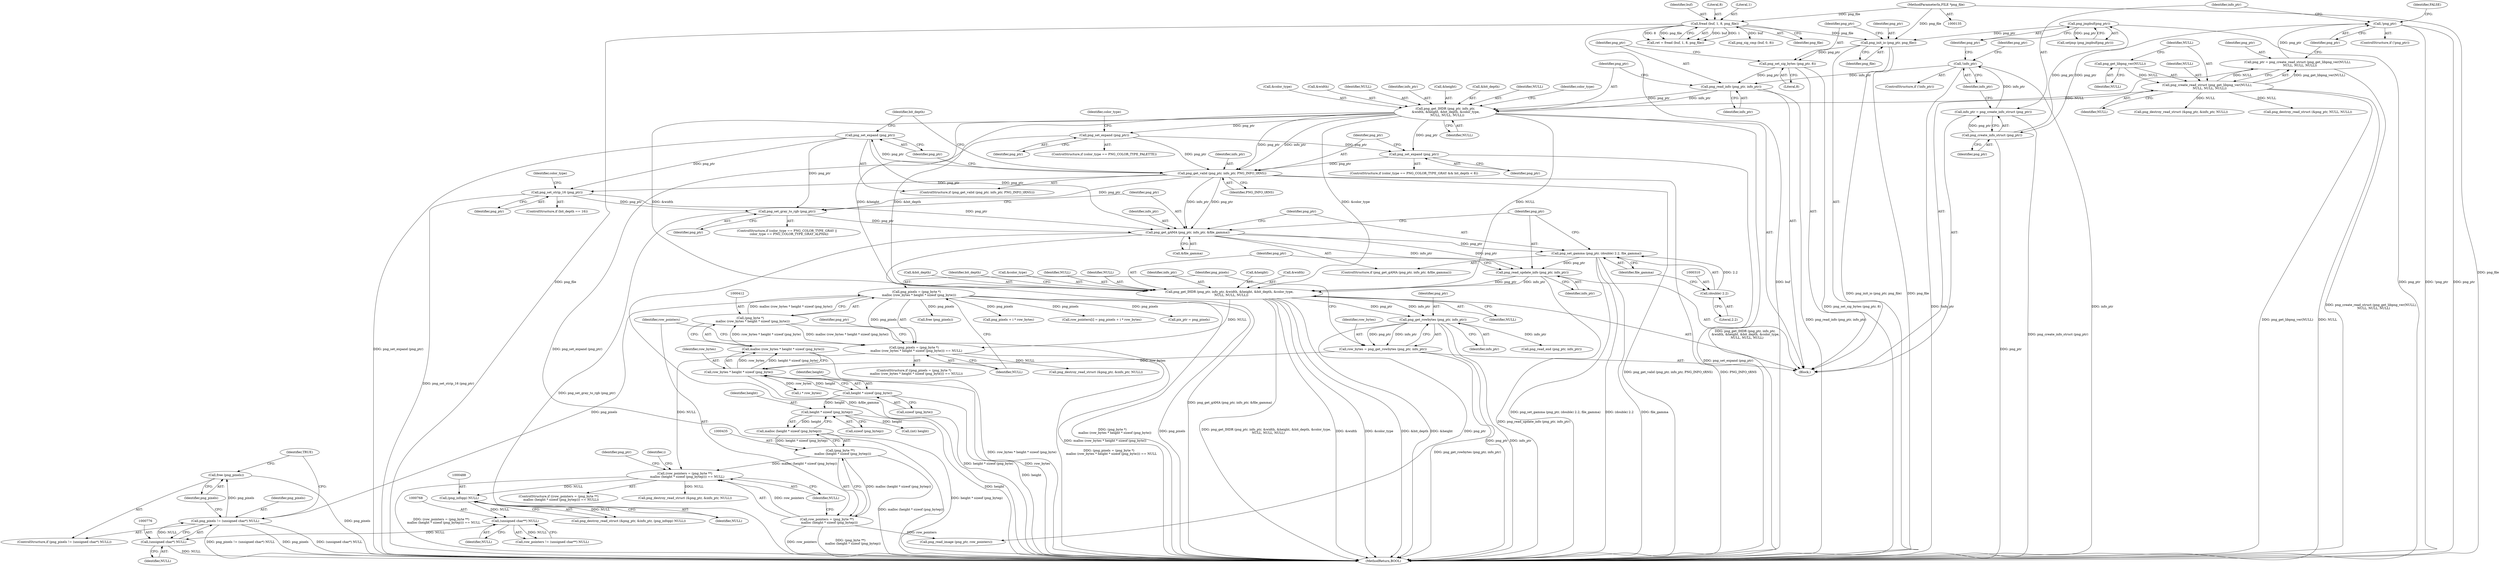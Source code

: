 digraph "0_Android_9d4853418ab2f754c2b63e091c29c5529b8b86ca_157@API" {
"1000778" [label="(Call,free (png_pixels))"];
"1000773" [label="(Call,png_pixels != (unsigned char*) NULL)"];
"1000409" [label="(Call,png_pixels = (png_byte *)\n     malloc (row_bytes * height * sizeof (png_byte)))"];
"1000411" [label="(Call,(png_byte *)\n     malloc (row_bytes * height * sizeof (png_byte)))"];
"1000413" [label="(Call,malloc (row_bytes * height * sizeof (png_byte)))"];
"1000414" [label="(Call,row_bytes * height * sizeof (png_byte))"];
"1000402" [label="(Call,row_bytes = png_get_rowbytes (png_ptr, info_ptr))"];
"1000404" [label="(Call,png_get_rowbytes (png_ptr, info_ptr))"];
"1000316" [label="(Call,png_get_IHDR (png_ptr, info_ptr, &width, &height, &bit_depth, &color_type,\n    NULL, NULL, NULL))"];
"1000313" [label="(Call,png_read_update_info (png_ptr, info_ptr))"];
"1000302" [label="(Call,png_get_gAMA (png_ptr, info_ptr, &file_gamma))"];
"1000283" [label="(Call,png_set_expand (png_ptr))"];
"1000279" [label="(Call,png_get_valid (png_ptr, info_ptr, PNG_INFO_tRNS))"];
"1000266" [label="(Call,png_set_expand (png_ptr))"];
"1000248" [label="(Call,png_get_IHDR (png_ptr, info_ptr,\n &width, &height, &bit_depth, &color_type,\n    NULL, NULL, NULL))"];
"1000245" [label="(Call,png_read_info (png_ptr, info_ptr))"];
"1000242" [label="(Call,png_set_sig_bytes (png_ptr, 8))"];
"1000239" [label="(Call,png_init_io (png_ptr, png_file))"];
"1000228" [label="(Call,png_jmpbuf(png_ptr))"];
"1000213" [label="(Call,png_create_info_struct (png_ptr))"];
"1000207" [label="(Call,!png_ptr)"];
"1000198" [label="(Call,png_ptr = png_create_read_struct (png_get_libpng_ver(NULL),\n     NULL, NULL, NULL))"];
"1000200" [label="(Call,png_create_read_struct (png_get_libpng_ver(NULL),\n     NULL, NULL, NULL))"];
"1000201" [label="(Call,png_get_libpng_ver(NULL))"];
"1000177" [label="(Call,fread (buf, 1, 8, png_file))"];
"1000136" [label="(MethodParameterIn,FILE *png_file)"];
"1000216" [label="(Call,!info_ptr)"];
"1000211" [label="(Call,info_ptr = png_create_info_struct (png_ptr))"];
"1000276" [label="(Call,png_set_expand (png_ptr))"];
"1000299" [label="(Call,png_set_gray_to_rgb (png_ptr))"];
"1000289" [label="(Call,png_set_strip_16 (png_ptr))"];
"1000307" [label="(Call,png_set_gamma (png_ptr, (double) 2.2, file_gamma))"];
"1000309" [label="(Call,(double) 2.2)"];
"1000416" [label="(Call,height * sizeof (png_byte))"];
"1000775" [label="(Call,(unsigned char*) NULL)"];
"1000767" [label="(Call,(unsigned char**) NULL)"];
"1000487" [label="(Call,(png_infopp) NULL)"];
"1000431" [label="(Call,(row_pointers = (png_byte **)\n     malloc (height * sizeof (png_bytep))) == NULL)"];
"1000432" [label="(Call,row_pointers = (png_byte **)\n     malloc (height * sizeof (png_bytep)))"];
"1000434" [label="(Call,(png_byte **)\n     malloc (height * sizeof (png_bytep)))"];
"1000436" [label="(Call,malloc (height * sizeof (png_bytep)))"];
"1000437" [label="(Call,height * sizeof (png_bytep))"];
"1000408" [label="(Call,(png_pixels = (png_byte *)\n     malloc (row_bytes * height * sizeof (png_byte))) == NULL)"];
"1000249" [label="(Identifier,png_ptr)"];
"1000482" [label="(Call,png_destroy_read_struct (&png_ptr, &info_ptr, (png_infopp) NULL))"];
"1000308" [label="(Identifier,png_ptr)"];
"1000199" [label="(Identifier,png_ptr)"];
"1000243" [label="(Identifier,png_ptr)"];
"1000402" [label="(Call,row_bytes = png_get_rowbytes (png_ptr, info_ptr))"];
"1000180" [label="(Literal,8)"];
"1000449" [label="(Call,free (png_pixels))"];
"1000207" [label="(Call,!png_ptr)"];
"1000304" [label="(Identifier,info_ptr)"];
"1000487" [label="(Call,(png_infopp) NULL)"];
"1000175" [label="(Call,ret = fread (buf, 1, 8, png_file))"];
"1000313" [label="(Call,png_read_update_info (png_ptr, info_ptr))"];
"1000415" [label="(Identifier,row_bytes)"];
"1000403" [label="(Identifier,row_bytes)"];
"1000271" [label="(Identifier,color_type)"];
"1000436" [label="(Call,malloc (height * sizeof (png_bytep)))"];
"1000314" [label="(Identifier,png_ptr)"];
"1000309" [label="(Call,(double) 2.2)"];
"1000290" [label="(Identifier,png_ptr)"];
"1000285" [label="(ControlStructure,if (bit_depth == 16))"];
"1000433" [label="(Identifier,row_pointers)"];
"1000307" [label="(Call,png_set_gamma (png_ptr, (double) 2.2, file_gamma))"];
"1000206" [label="(ControlStructure,if (!png_ptr))"];
"1000479" [label="(Call,png_read_end (png_ptr, info_ptr))"];
"1000418" [label="(Call,sizeof (png_byte))"];
"1000437" [label="(Call,height * sizeof (png_bytep))"];
"1000277" [label="(Identifier,png_ptr)"];
"1000204" [label="(Identifier,NULL)"];
"1000302" [label="(Call,png_get_gAMA (png_ptr, info_ptr, &file_gamma))"];
"1000405" [label="(Identifier,png_ptr)"];
"1000179" [label="(Literal,1)"];
"1000136" [label="(MethodParameterIn,FILE *png_file)"];
"1000266" [label="(Call,png_set_expand (png_ptr))"];
"1000212" [label="(Identifier,info_ptr)"];
"1000205" [label="(Identifier,NULL)"];
"1000413" [label="(Call,malloc (row_bytes * height * sizeof (png_byte)))"];
"1000253" [label="(Call,&height)"];
"1000311" [label="(Literal,2.2)"];
"1000178" [label="(Identifier,buf)"];
"1000769" [label="(Identifier,NULL)"];
"1000319" [label="(Call,&width)"];
"1000255" [label="(Call,&bit_depth)"];
"1000422" [label="(Call,png_destroy_read_struct (&png_ptr, &info_ptr, NULL))"];
"1000323" [label="(Call,&bit_depth)"];
"1000774" [label="(Identifier,png_pixels)"];
"1000432" [label="(Call,row_pointers = (png_byte **)\n     malloc (height * sizeof (png_bytep)))"];
"1000434" [label="(Call,(png_byte **)\n     malloc (height * sizeof (png_bytep)))"];
"1000227" [label="(Call,setjmp (png_jmpbuf(png_ptr)))"];
"1000200" [label="(Call,png_create_read_struct (png_get_libpng_ver(NULL),\n     NULL, NULL, NULL))"];
"1000216" [label="(Call,!info_ptr)"];
"1000246" [label="(Identifier,png_ptr)"];
"1000231" [label="(Call,png_destroy_read_struct (&png_ptr, &info_ptr, NULL))"];
"1000259" [label="(Identifier,NULL)"];
"1000217" [label="(Identifier,info_ptr)"];
"1000280" [label="(Identifier,png_ptr)"];
"1000772" [label="(ControlStructure,if (png_pixels != (unsigned char*) NULL))"];
"1000201" [label="(Call,png_get_libpng_ver(NULL))"];
"1000329" [label="(Identifier,NULL)"];
"1000430" [label="(ControlStructure,if ((row_pointers = (png_byte **)\n     malloc (height * sizeof (png_bytep))) == NULL))"];
"1000438" [label="(Identifier,height)"];
"1000765" [label="(Call,row_pointers != (unsigned char**) NULL)"];
"1000417" [label="(Identifier,height)"];
"1000268" [label="(ControlStructure,if (color_type == PNG_COLOR_TYPE_GRAY && bit_depth < 8))"];
"1000312" [label="(Identifier,file_gamma)"];
"1000778" [label="(Call,free (png_pixels))"];
"1000767" [label="(Call,(unsigned char**) NULL)"];
"1000439" [label="(Call,sizeof (png_bytep))"];
"1000443" [label="(Call,png_destroy_read_struct (&png_ptr, &info_ptr, NULL))"];
"1000279" [label="(Call,png_get_valid (png_ptr, info_ptr, PNG_INFO_tRNS))"];
"1000244" [label="(Literal,8)"];
"1000777" [label="(Identifier,NULL)"];
"1000332" [label="(Identifier,bit_depth)"];
"1000315" [label="(Identifier,info_ptr)"];
"1000299" [label="(Call,png_set_gray_to_rgb (png_ptr))"];
"1000221" [label="(Identifier,png_ptr)"];
"1000264" [label="(Identifier,color_type)"];
"1000325" [label="(Call,&color_type)"];
"1000240" [label="(Identifier,png_ptr)"];
"1000141" [label="(Block,)"];
"1000328" [label="(Identifier,NULL)"];
"1000276" [label="(Call,png_set_expand (png_ptr))"];
"1000300" [label="(Identifier,png_ptr)"];
"1000431" [label="(Call,(row_pointers = (png_byte **)\n     malloc (height * sizeof (png_bytep))) == NULL)"];
"1000407" [label="(ControlStructure,if ((png_pixels = (png_byte *)\n     malloc (row_bytes * height * sizeof (png_byte))) == NULL))"];
"1000190" [label="(Call,png_sig_cmp (buf, 0, 8))"];
"1000411" [label="(Call,(png_byte *)\n     malloc (row_bytes * height * sizeof (png_byte)))"];
"1000408" [label="(Call,(png_pixels = (png_byte *)\n     malloc (row_bytes * height * sizeof (png_byte))) == NULL)"];
"1000208" [label="(Identifier,png_ptr)"];
"1000257" [label="(Call,&color_type)"];
"1000211" [label="(Call,info_ptr = png_create_info_struct (png_ptr))"];
"1000779" [label="(Identifier,png_pixels)"];
"1000406" [label="(Identifier,info_ptr)"];
"1000241" [label="(Identifier,png_file)"];
"1000489" [label="(Identifier,NULL)"];
"1000294" [label="(Identifier,color_type)"];
"1000198" [label="(Call,png_ptr = png_create_read_struct (png_get_libpng_ver(NULL),\n     NULL, NULL, NULL))"];
"1000239" [label="(Call,png_init_io (png_ptr, png_file))"];
"1000210" [label="(Identifier,FALSE)"];
"1000317" [label="(Identifier,png_ptr)"];
"1000214" [label="(Identifier,png_ptr)"];
"1000203" [label="(Identifier,NULL)"];
"1000177" [label="(Call,fread (buf, 1, 8, png_file))"];
"1000316" [label="(Call,png_get_IHDR (png_ptr, info_ptr, &width, &height, &bit_depth, &color_type,\n    NULL, NULL, NULL))"];
"1000462" [label="(Call,(int) height)"];
"1000202" [label="(Identifier,NULL)"];
"1000248" [label="(Call,png_get_IHDR (png_ptr, info_ptr,\n &width, &height, &bit_depth, &color_type,\n    NULL, NULL, NULL))"];
"1000305" [label="(Call,&file_gamma)"];
"1000420" [label="(Identifier,NULL)"];
"1000327" [label="(Identifier,NULL)"];
"1000773" [label="(Call,png_pixels != (unsigned char*) NULL)"];
"1000781" [label="(Identifier,TRUE)"];
"1000471" [label="(Call,png_pixels + i * row_bytes)"];
"1000283" [label="(Call,png_set_expand (png_ptr))"];
"1000247" [label="(Identifier,info_ptr)"];
"1000476" [label="(Call,png_read_image (png_ptr, row_pointers))"];
"1000219" [label="(Call,png_destroy_read_struct (&png_ptr, NULL, NULL))"];
"1000410" [label="(Identifier,png_pixels)"];
"1000267" [label="(Identifier,png_ptr)"];
"1000291" [label="(ControlStructure,if (color_type == PNG_COLOR_TYPE_GRAY ||\n    color_type == PNG_COLOR_TYPE_GRAY_ALPHA))"];
"1000775" [label="(Call,(unsigned char*) NULL)"];
"1000303" [label="(Identifier,png_ptr)"];
"1000278" [label="(ControlStructure,if (png_get_valid (png_ptr, info_ptr, PNG_INFO_tRNS)))"];
"1000242" [label="(Call,png_set_sig_bytes (png_ptr, 8))"];
"1000251" [label="(Call,&width)"];
"1000284" [label="(Identifier,png_ptr)"];
"1000213" [label="(Call,png_create_info_struct (png_ptr))"];
"1000424" [label="(Identifier,png_ptr)"];
"1000260" [label="(Identifier,NULL)"];
"1000262" [label="(ControlStructure,if (color_type == PNG_COLOR_TYPE_PALETTE))"];
"1000301" [label="(ControlStructure,if (png_get_gAMA (png_ptr, info_ptr, &file_gamma)))"];
"1000318" [label="(Identifier,info_ptr)"];
"1000281" [label="(Identifier,info_ptr)"];
"1000441" [label="(Identifier,NULL)"];
"1000282" [label="(Identifier,PNG_INFO_tRNS)"];
"1000287" [label="(Identifier,bit_depth)"];
"1000467" [label="(Call,row_pointers[i] = png_pixels + i * row_bytes)"];
"1000598" [label="(Call,pix_ptr = png_pixels)"];
"1000228" [label="(Call,png_jmpbuf(png_ptr))"];
"1000289" [label="(Call,png_set_strip_16 (png_ptr))"];
"1000445" [label="(Identifier,png_ptr)"];
"1000458" [label="(Identifier,i)"];
"1000414" [label="(Call,row_bytes * height * sizeof (png_byte))"];
"1000261" [label="(Identifier,NULL)"];
"1000404" [label="(Call,png_get_rowbytes (png_ptr, info_ptr))"];
"1000321" [label="(Call,&height)"];
"1000245" [label="(Call,png_read_info (png_ptr, info_ptr))"];
"1000181" [label="(Identifier,png_file)"];
"1000250" [label="(Identifier,info_ptr)"];
"1000782" [label="(MethodReturn,BOOL)"];
"1000416" [label="(Call,height * sizeof (png_byte))"];
"1000473" [label="(Call,i * row_bytes)"];
"1000409" [label="(Call,png_pixels = (png_byte *)\n     malloc (row_bytes * height * sizeof (png_byte)))"];
"1000215" [label="(ControlStructure,if (!info_ptr))"];
"1000229" [label="(Identifier,png_ptr)"];
"1000778" -> "1000772"  [label="AST: "];
"1000778" -> "1000779"  [label="CFG: "];
"1000779" -> "1000778"  [label="AST: "];
"1000781" -> "1000778"  [label="CFG: "];
"1000778" -> "1000782"  [label="DDG: png_pixels"];
"1000773" -> "1000778"  [label="DDG: png_pixels"];
"1000773" -> "1000772"  [label="AST: "];
"1000773" -> "1000775"  [label="CFG: "];
"1000774" -> "1000773"  [label="AST: "];
"1000775" -> "1000773"  [label="AST: "];
"1000779" -> "1000773"  [label="CFG: "];
"1000781" -> "1000773"  [label="CFG: "];
"1000773" -> "1000782"  [label="DDG: png_pixels != (unsigned char*) NULL"];
"1000773" -> "1000782"  [label="DDG: png_pixels"];
"1000773" -> "1000782"  [label="DDG: (unsigned char*) NULL"];
"1000409" -> "1000773"  [label="DDG: png_pixels"];
"1000775" -> "1000773"  [label="DDG: NULL"];
"1000409" -> "1000408"  [label="AST: "];
"1000409" -> "1000411"  [label="CFG: "];
"1000410" -> "1000409"  [label="AST: "];
"1000411" -> "1000409"  [label="AST: "];
"1000420" -> "1000409"  [label="CFG: "];
"1000409" -> "1000782"  [label="DDG: (png_byte *)\n     malloc (row_bytes * height * sizeof (png_byte))"];
"1000409" -> "1000782"  [label="DDG: png_pixels"];
"1000409" -> "1000408"  [label="DDG: png_pixels"];
"1000411" -> "1000409"  [label="DDG: malloc (row_bytes * height * sizeof (png_byte))"];
"1000409" -> "1000449"  [label="DDG: png_pixels"];
"1000409" -> "1000467"  [label="DDG: png_pixels"];
"1000409" -> "1000471"  [label="DDG: png_pixels"];
"1000409" -> "1000598"  [label="DDG: png_pixels"];
"1000411" -> "1000413"  [label="CFG: "];
"1000412" -> "1000411"  [label="AST: "];
"1000413" -> "1000411"  [label="AST: "];
"1000411" -> "1000782"  [label="DDG: malloc (row_bytes * height * sizeof (png_byte))"];
"1000411" -> "1000408"  [label="DDG: malloc (row_bytes * height * sizeof (png_byte))"];
"1000413" -> "1000411"  [label="DDG: row_bytes * height * sizeof (png_byte)"];
"1000413" -> "1000414"  [label="CFG: "];
"1000414" -> "1000413"  [label="AST: "];
"1000413" -> "1000782"  [label="DDG: row_bytes * height * sizeof (png_byte)"];
"1000414" -> "1000413"  [label="DDG: row_bytes"];
"1000414" -> "1000413"  [label="DDG: height * sizeof (png_byte)"];
"1000414" -> "1000416"  [label="CFG: "];
"1000415" -> "1000414"  [label="AST: "];
"1000416" -> "1000414"  [label="AST: "];
"1000414" -> "1000782"  [label="DDG: height * sizeof (png_byte)"];
"1000414" -> "1000782"  [label="DDG: row_bytes"];
"1000402" -> "1000414"  [label="DDG: row_bytes"];
"1000416" -> "1000414"  [label="DDG: height"];
"1000414" -> "1000473"  [label="DDG: row_bytes"];
"1000402" -> "1000141"  [label="AST: "];
"1000402" -> "1000404"  [label="CFG: "];
"1000403" -> "1000402"  [label="AST: "];
"1000404" -> "1000402"  [label="AST: "];
"1000410" -> "1000402"  [label="CFG: "];
"1000402" -> "1000782"  [label="DDG: png_get_rowbytes (png_ptr, info_ptr)"];
"1000404" -> "1000402"  [label="DDG: png_ptr"];
"1000404" -> "1000402"  [label="DDG: info_ptr"];
"1000404" -> "1000406"  [label="CFG: "];
"1000405" -> "1000404"  [label="AST: "];
"1000406" -> "1000404"  [label="AST: "];
"1000404" -> "1000782"  [label="DDG: png_ptr"];
"1000404" -> "1000782"  [label="DDG: info_ptr"];
"1000316" -> "1000404"  [label="DDG: png_ptr"];
"1000316" -> "1000404"  [label="DDG: info_ptr"];
"1000404" -> "1000476"  [label="DDG: png_ptr"];
"1000404" -> "1000479"  [label="DDG: info_ptr"];
"1000316" -> "1000141"  [label="AST: "];
"1000316" -> "1000329"  [label="CFG: "];
"1000317" -> "1000316"  [label="AST: "];
"1000318" -> "1000316"  [label="AST: "];
"1000319" -> "1000316"  [label="AST: "];
"1000321" -> "1000316"  [label="AST: "];
"1000323" -> "1000316"  [label="AST: "];
"1000325" -> "1000316"  [label="AST: "];
"1000327" -> "1000316"  [label="AST: "];
"1000328" -> "1000316"  [label="AST: "];
"1000329" -> "1000316"  [label="AST: "];
"1000332" -> "1000316"  [label="CFG: "];
"1000316" -> "1000782"  [label="DDG: png_get_IHDR (png_ptr, info_ptr, &width, &height, &bit_depth, &color_type,\n    NULL, NULL, NULL)"];
"1000316" -> "1000782"  [label="DDG: &width"];
"1000316" -> "1000782"  [label="DDG: &color_type"];
"1000316" -> "1000782"  [label="DDG: &bit_depth"];
"1000316" -> "1000782"  [label="DDG: &height"];
"1000313" -> "1000316"  [label="DDG: png_ptr"];
"1000313" -> "1000316"  [label="DDG: info_ptr"];
"1000248" -> "1000316"  [label="DDG: &width"];
"1000248" -> "1000316"  [label="DDG: &height"];
"1000248" -> "1000316"  [label="DDG: &bit_depth"];
"1000248" -> "1000316"  [label="DDG: &color_type"];
"1000248" -> "1000316"  [label="DDG: NULL"];
"1000316" -> "1000408"  [label="DDG: NULL"];
"1000313" -> "1000141"  [label="AST: "];
"1000313" -> "1000315"  [label="CFG: "];
"1000314" -> "1000313"  [label="AST: "];
"1000315" -> "1000313"  [label="AST: "];
"1000317" -> "1000313"  [label="CFG: "];
"1000313" -> "1000782"  [label="DDG: png_read_update_info (png_ptr, info_ptr)"];
"1000302" -> "1000313"  [label="DDG: png_ptr"];
"1000302" -> "1000313"  [label="DDG: info_ptr"];
"1000307" -> "1000313"  [label="DDG: png_ptr"];
"1000302" -> "1000301"  [label="AST: "];
"1000302" -> "1000305"  [label="CFG: "];
"1000303" -> "1000302"  [label="AST: "];
"1000304" -> "1000302"  [label="AST: "];
"1000305" -> "1000302"  [label="AST: "];
"1000308" -> "1000302"  [label="CFG: "];
"1000314" -> "1000302"  [label="CFG: "];
"1000302" -> "1000782"  [label="DDG: &file_gamma"];
"1000302" -> "1000782"  [label="DDG: png_get_gAMA (png_ptr, info_ptr, &file_gamma)"];
"1000283" -> "1000302"  [label="DDG: png_ptr"];
"1000299" -> "1000302"  [label="DDG: png_ptr"];
"1000289" -> "1000302"  [label="DDG: png_ptr"];
"1000279" -> "1000302"  [label="DDG: png_ptr"];
"1000279" -> "1000302"  [label="DDG: info_ptr"];
"1000302" -> "1000307"  [label="DDG: png_ptr"];
"1000283" -> "1000278"  [label="AST: "];
"1000283" -> "1000284"  [label="CFG: "];
"1000284" -> "1000283"  [label="AST: "];
"1000287" -> "1000283"  [label="CFG: "];
"1000283" -> "1000782"  [label="DDG: png_set_expand (png_ptr)"];
"1000279" -> "1000283"  [label="DDG: png_ptr"];
"1000283" -> "1000289"  [label="DDG: png_ptr"];
"1000283" -> "1000299"  [label="DDG: png_ptr"];
"1000279" -> "1000278"  [label="AST: "];
"1000279" -> "1000282"  [label="CFG: "];
"1000280" -> "1000279"  [label="AST: "];
"1000281" -> "1000279"  [label="AST: "];
"1000282" -> "1000279"  [label="AST: "];
"1000284" -> "1000279"  [label="CFG: "];
"1000287" -> "1000279"  [label="CFG: "];
"1000279" -> "1000782"  [label="DDG: PNG_INFO_tRNS"];
"1000279" -> "1000782"  [label="DDG: png_get_valid (png_ptr, info_ptr, PNG_INFO_tRNS)"];
"1000266" -> "1000279"  [label="DDG: png_ptr"];
"1000276" -> "1000279"  [label="DDG: png_ptr"];
"1000248" -> "1000279"  [label="DDG: png_ptr"];
"1000248" -> "1000279"  [label="DDG: info_ptr"];
"1000279" -> "1000289"  [label="DDG: png_ptr"];
"1000279" -> "1000299"  [label="DDG: png_ptr"];
"1000266" -> "1000262"  [label="AST: "];
"1000266" -> "1000267"  [label="CFG: "];
"1000267" -> "1000266"  [label="AST: "];
"1000271" -> "1000266"  [label="CFG: "];
"1000266" -> "1000782"  [label="DDG: png_set_expand (png_ptr)"];
"1000248" -> "1000266"  [label="DDG: png_ptr"];
"1000266" -> "1000276"  [label="DDG: png_ptr"];
"1000248" -> "1000141"  [label="AST: "];
"1000248" -> "1000261"  [label="CFG: "];
"1000249" -> "1000248"  [label="AST: "];
"1000250" -> "1000248"  [label="AST: "];
"1000251" -> "1000248"  [label="AST: "];
"1000253" -> "1000248"  [label="AST: "];
"1000255" -> "1000248"  [label="AST: "];
"1000257" -> "1000248"  [label="AST: "];
"1000259" -> "1000248"  [label="AST: "];
"1000260" -> "1000248"  [label="AST: "];
"1000261" -> "1000248"  [label="AST: "];
"1000264" -> "1000248"  [label="CFG: "];
"1000248" -> "1000782"  [label="DDG: png_get_IHDR (png_ptr, info_ptr,\n &width, &height, &bit_depth, &color_type,\n    NULL, NULL, NULL)"];
"1000245" -> "1000248"  [label="DDG: png_ptr"];
"1000245" -> "1000248"  [label="DDG: info_ptr"];
"1000200" -> "1000248"  [label="DDG: NULL"];
"1000248" -> "1000276"  [label="DDG: png_ptr"];
"1000245" -> "1000141"  [label="AST: "];
"1000245" -> "1000247"  [label="CFG: "];
"1000246" -> "1000245"  [label="AST: "];
"1000247" -> "1000245"  [label="AST: "];
"1000249" -> "1000245"  [label="CFG: "];
"1000245" -> "1000782"  [label="DDG: png_read_info (png_ptr, info_ptr)"];
"1000242" -> "1000245"  [label="DDG: png_ptr"];
"1000216" -> "1000245"  [label="DDG: info_ptr"];
"1000242" -> "1000141"  [label="AST: "];
"1000242" -> "1000244"  [label="CFG: "];
"1000243" -> "1000242"  [label="AST: "];
"1000244" -> "1000242"  [label="AST: "];
"1000246" -> "1000242"  [label="CFG: "];
"1000242" -> "1000782"  [label="DDG: png_set_sig_bytes (png_ptr, 8)"];
"1000239" -> "1000242"  [label="DDG: png_ptr"];
"1000239" -> "1000141"  [label="AST: "];
"1000239" -> "1000241"  [label="CFG: "];
"1000240" -> "1000239"  [label="AST: "];
"1000241" -> "1000239"  [label="AST: "];
"1000243" -> "1000239"  [label="CFG: "];
"1000239" -> "1000782"  [label="DDG: png_init_io (png_ptr, png_file)"];
"1000239" -> "1000782"  [label="DDG: png_file"];
"1000228" -> "1000239"  [label="DDG: png_ptr"];
"1000177" -> "1000239"  [label="DDG: png_file"];
"1000136" -> "1000239"  [label="DDG: png_file"];
"1000228" -> "1000227"  [label="AST: "];
"1000228" -> "1000229"  [label="CFG: "];
"1000229" -> "1000228"  [label="AST: "];
"1000227" -> "1000228"  [label="CFG: "];
"1000228" -> "1000782"  [label="DDG: png_ptr"];
"1000228" -> "1000227"  [label="DDG: png_ptr"];
"1000213" -> "1000228"  [label="DDG: png_ptr"];
"1000213" -> "1000211"  [label="AST: "];
"1000213" -> "1000214"  [label="CFG: "];
"1000214" -> "1000213"  [label="AST: "];
"1000211" -> "1000213"  [label="CFG: "];
"1000213" -> "1000782"  [label="DDG: png_ptr"];
"1000213" -> "1000211"  [label="DDG: png_ptr"];
"1000207" -> "1000213"  [label="DDG: png_ptr"];
"1000207" -> "1000206"  [label="AST: "];
"1000207" -> "1000208"  [label="CFG: "];
"1000208" -> "1000207"  [label="AST: "];
"1000210" -> "1000207"  [label="CFG: "];
"1000212" -> "1000207"  [label="CFG: "];
"1000207" -> "1000782"  [label="DDG: png_ptr"];
"1000207" -> "1000782"  [label="DDG: !png_ptr"];
"1000198" -> "1000207"  [label="DDG: png_ptr"];
"1000198" -> "1000141"  [label="AST: "];
"1000198" -> "1000200"  [label="CFG: "];
"1000199" -> "1000198"  [label="AST: "];
"1000200" -> "1000198"  [label="AST: "];
"1000208" -> "1000198"  [label="CFG: "];
"1000198" -> "1000782"  [label="DDG: png_create_read_struct (png_get_libpng_ver(NULL),\n     NULL, NULL, NULL)"];
"1000200" -> "1000198"  [label="DDG: png_get_libpng_ver(NULL)"];
"1000200" -> "1000198"  [label="DDG: NULL"];
"1000200" -> "1000205"  [label="CFG: "];
"1000201" -> "1000200"  [label="AST: "];
"1000203" -> "1000200"  [label="AST: "];
"1000204" -> "1000200"  [label="AST: "];
"1000205" -> "1000200"  [label="AST: "];
"1000200" -> "1000782"  [label="DDG: png_get_libpng_ver(NULL)"];
"1000200" -> "1000782"  [label="DDG: NULL"];
"1000201" -> "1000200"  [label="DDG: NULL"];
"1000200" -> "1000219"  [label="DDG: NULL"];
"1000200" -> "1000231"  [label="DDG: NULL"];
"1000201" -> "1000202"  [label="CFG: "];
"1000202" -> "1000201"  [label="AST: "];
"1000203" -> "1000201"  [label="CFG: "];
"1000177" -> "1000175"  [label="AST: "];
"1000177" -> "1000181"  [label="CFG: "];
"1000178" -> "1000177"  [label="AST: "];
"1000179" -> "1000177"  [label="AST: "];
"1000180" -> "1000177"  [label="AST: "];
"1000181" -> "1000177"  [label="AST: "];
"1000175" -> "1000177"  [label="CFG: "];
"1000177" -> "1000782"  [label="DDG: buf"];
"1000177" -> "1000782"  [label="DDG: png_file"];
"1000177" -> "1000175"  [label="DDG: buf"];
"1000177" -> "1000175"  [label="DDG: 1"];
"1000177" -> "1000175"  [label="DDG: 8"];
"1000177" -> "1000175"  [label="DDG: png_file"];
"1000136" -> "1000177"  [label="DDG: png_file"];
"1000177" -> "1000190"  [label="DDG: buf"];
"1000136" -> "1000135"  [label="AST: "];
"1000136" -> "1000782"  [label="DDG: png_file"];
"1000216" -> "1000215"  [label="AST: "];
"1000216" -> "1000217"  [label="CFG: "];
"1000217" -> "1000216"  [label="AST: "];
"1000221" -> "1000216"  [label="CFG: "];
"1000229" -> "1000216"  [label="CFG: "];
"1000216" -> "1000782"  [label="DDG: !info_ptr"];
"1000216" -> "1000782"  [label="DDG: info_ptr"];
"1000211" -> "1000216"  [label="DDG: info_ptr"];
"1000211" -> "1000141"  [label="AST: "];
"1000212" -> "1000211"  [label="AST: "];
"1000217" -> "1000211"  [label="CFG: "];
"1000211" -> "1000782"  [label="DDG: png_create_info_struct (png_ptr)"];
"1000276" -> "1000268"  [label="AST: "];
"1000276" -> "1000277"  [label="CFG: "];
"1000277" -> "1000276"  [label="AST: "];
"1000280" -> "1000276"  [label="CFG: "];
"1000276" -> "1000782"  [label="DDG: png_set_expand (png_ptr)"];
"1000299" -> "1000291"  [label="AST: "];
"1000299" -> "1000300"  [label="CFG: "];
"1000300" -> "1000299"  [label="AST: "];
"1000303" -> "1000299"  [label="CFG: "];
"1000299" -> "1000782"  [label="DDG: png_set_gray_to_rgb (png_ptr)"];
"1000289" -> "1000299"  [label="DDG: png_ptr"];
"1000289" -> "1000285"  [label="AST: "];
"1000289" -> "1000290"  [label="CFG: "];
"1000290" -> "1000289"  [label="AST: "];
"1000294" -> "1000289"  [label="CFG: "];
"1000289" -> "1000782"  [label="DDG: png_set_strip_16 (png_ptr)"];
"1000307" -> "1000301"  [label="AST: "];
"1000307" -> "1000312"  [label="CFG: "];
"1000308" -> "1000307"  [label="AST: "];
"1000309" -> "1000307"  [label="AST: "];
"1000312" -> "1000307"  [label="AST: "];
"1000314" -> "1000307"  [label="CFG: "];
"1000307" -> "1000782"  [label="DDG: (double) 2.2"];
"1000307" -> "1000782"  [label="DDG: file_gamma"];
"1000307" -> "1000782"  [label="DDG: png_set_gamma (png_ptr, (double) 2.2, file_gamma)"];
"1000309" -> "1000307"  [label="DDG: 2.2"];
"1000309" -> "1000311"  [label="CFG: "];
"1000310" -> "1000309"  [label="AST: "];
"1000311" -> "1000309"  [label="AST: "];
"1000312" -> "1000309"  [label="CFG: "];
"1000416" -> "1000418"  [label="CFG: "];
"1000417" -> "1000416"  [label="AST: "];
"1000418" -> "1000416"  [label="AST: "];
"1000416" -> "1000782"  [label="DDG: height"];
"1000416" -> "1000437"  [label="DDG: height"];
"1000775" -> "1000777"  [label="CFG: "];
"1000776" -> "1000775"  [label="AST: "];
"1000777" -> "1000775"  [label="AST: "];
"1000775" -> "1000782"  [label="DDG: NULL"];
"1000767" -> "1000775"  [label="DDG: NULL"];
"1000767" -> "1000765"  [label="AST: "];
"1000767" -> "1000769"  [label="CFG: "];
"1000768" -> "1000767"  [label="AST: "];
"1000769" -> "1000767"  [label="AST: "];
"1000765" -> "1000767"  [label="CFG: "];
"1000767" -> "1000765"  [label="DDG: NULL"];
"1000487" -> "1000767"  [label="DDG: NULL"];
"1000487" -> "1000482"  [label="AST: "];
"1000487" -> "1000489"  [label="CFG: "];
"1000488" -> "1000487"  [label="AST: "];
"1000489" -> "1000487"  [label="AST: "];
"1000482" -> "1000487"  [label="CFG: "];
"1000487" -> "1000482"  [label="DDG: NULL"];
"1000431" -> "1000487"  [label="DDG: NULL"];
"1000431" -> "1000430"  [label="AST: "];
"1000431" -> "1000441"  [label="CFG: "];
"1000432" -> "1000431"  [label="AST: "];
"1000441" -> "1000431"  [label="AST: "];
"1000445" -> "1000431"  [label="CFG: "];
"1000458" -> "1000431"  [label="CFG: "];
"1000431" -> "1000782"  [label="DDG: (row_pointers = (png_byte **)\n     malloc (height * sizeof (png_bytep))) == NULL"];
"1000432" -> "1000431"  [label="DDG: row_pointers"];
"1000434" -> "1000431"  [label="DDG: malloc (height * sizeof (png_bytep))"];
"1000408" -> "1000431"  [label="DDG: NULL"];
"1000431" -> "1000443"  [label="DDG: NULL"];
"1000432" -> "1000434"  [label="CFG: "];
"1000433" -> "1000432"  [label="AST: "];
"1000434" -> "1000432"  [label="AST: "];
"1000441" -> "1000432"  [label="CFG: "];
"1000432" -> "1000782"  [label="DDG: (png_byte **)\n     malloc (height * sizeof (png_bytep))"];
"1000432" -> "1000782"  [label="DDG: row_pointers"];
"1000434" -> "1000432"  [label="DDG: malloc (height * sizeof (png_bytep))"];
"1000432" -> "1000476"  [label="DDG: row_pointers"];
"1000434" -> "1000436"  [label="CFG: "];
"1000435" -> "1000434"  [label="AST: "];
"1000436" -> "1000434"  [label="AST: "];
"1000434" -> "1000782"  [label="DDG: malloc (height * sizeof (png_bytep))"];
"1000436" -> "1000434"  [label="DDG: height * sizeof (png_bytep)"];
"1000436" -> "1000437"  [label="CFG: "];
"1000437" -> "1000436"  [label="AST: "];
"1000436" -> "1000782"  [label="DDG: height * sizeof (png_bytep)"];
"1000437" -> "1000436"  [label="DDG: height"];
"1000437" -> "1000439"  [label="CFG: "];
"1000438" -> "1000437"  [label="AST: "];
"1000439" -> "1000437"  [label="AST: "];
"1000437" -> "1000782"  [label="DDG: height"];
"1000437" -> "1000462"  [label="DDG: height"];
"1000408" -> "1000407"  [label="AST: "];
"1000408" -> "1000420"  [label="CFG: "];
"1000420" -> "1000408"  [label="AST: "];
"1000424" -> "1000408"  [label="CFG: "];
"1000433" -> "1000408"  [label="CFG: "];
"1000408" -> "1000782"  [label="DDG: (png_pixels = (png_byte *)\n     malloc (row_bytes * height * sizeof (png_byte))) == NULL"];
"1000408" -> "1000422"  [label="DDG: NULL"];
}
